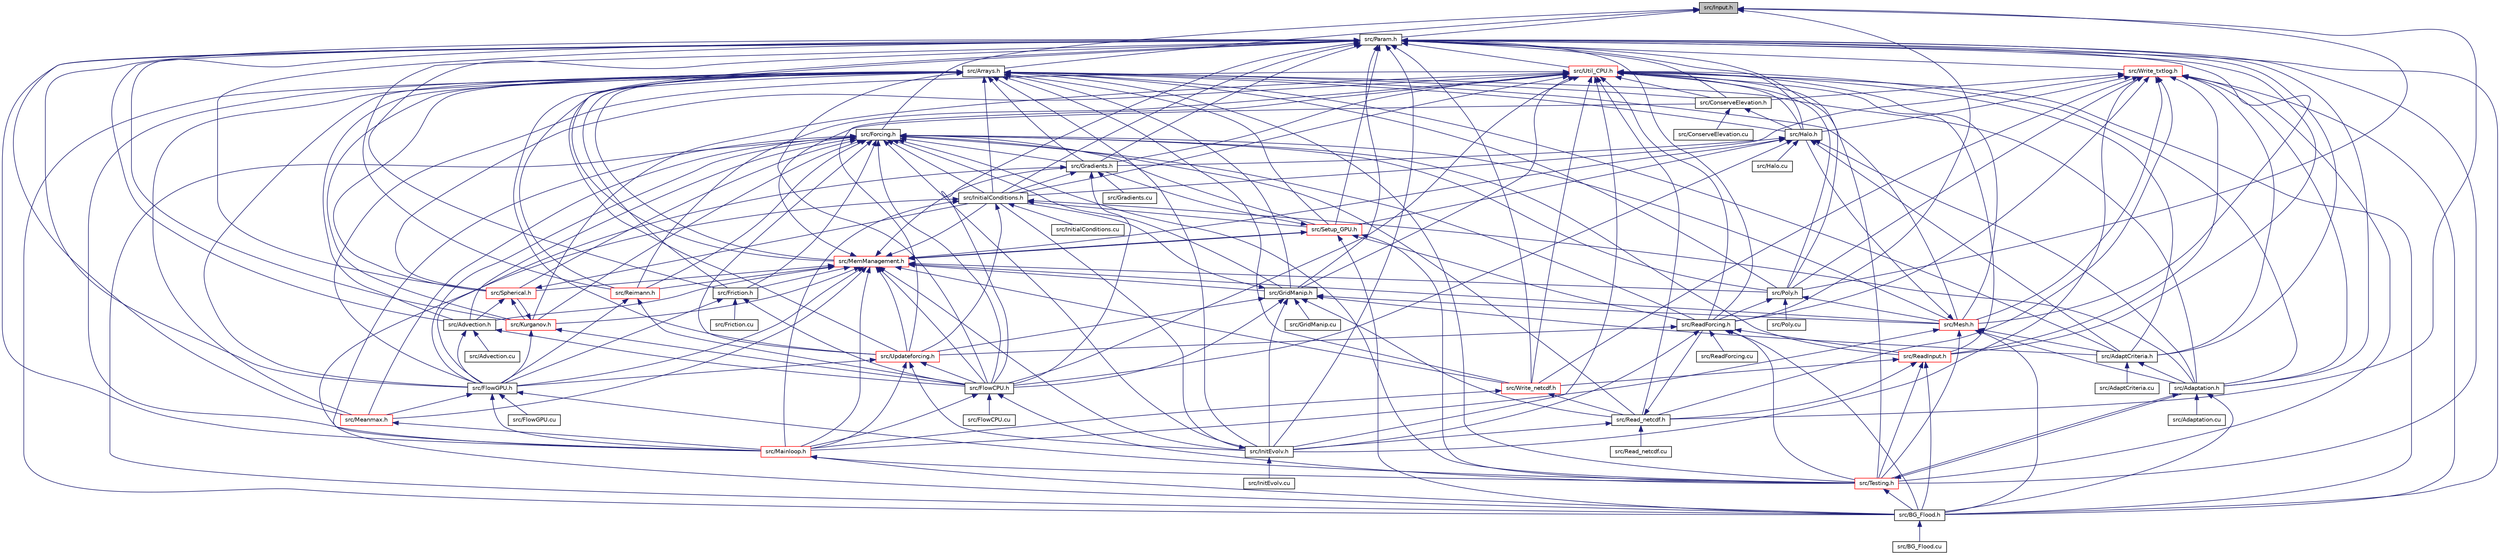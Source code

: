 digraph "src/Input.h"
{
 // LATEX_PDF_SIZE
  bgcolor="transparent";
  edge [fontname="Helvetica",fontsize="10",labelfontname="Helvetica",labelfontsize="10"];
  node [fontname="Helvetica",fontsize="10",shape=record];
  Node1 [label="src/Input.h",height=0.2,width=0.4,color="black", fillcolor="grey75", style="filled", fontcolor="black",tooltip=" "];
  Node1 -> Node2 [dir="back",color="midnightblue",fontsize="10",style="solid",fontname="Helvetica"];
  Node2 [label="src/Arrays.h",height=0.2,width=0.4,color="black",URL="$Arrays_8h.html",tooltip=" "];
  Node2 -> Node3 [dir="back",color="midnightblue",fontsize="10",style="solid",fontname="Helvetica"];
  Node3 [label="src/Adaptation.h",height=0.2,width=0.4,color="black",URL="$Adaptation_8h.html",tooltip=" "];
  Node3 -> Node4 [dir="back",color="midnightblue",fontsize="10",style="solid",fontname="Helvetica"];
  Node4 [label="src/Adaptation.cu",height=0.2,width=0.4,color="black",URL="$Adaptation_8cu.html",tooltip=" "];
  Node3 -> Node5 [dir="back",color="midnightblue",fontsize="10",style="solid",fontname="Helvetica"];
  Node5 [label="src/BG_Flood.h",height=0.2,width=0.4,color="black",URL="$BG__Flood_8h.html",tooltip=" "];
  Node5 -> Node6 [dir="back",color="midnightblue",fontsize="10",style="solid",fontname="Helvetica"];
  Node6 [label="src/BG_Flood.cu",height=0.2,width=0.4,color="black",URL="$BG__Flood_8cu.html",tooltip=" "];
  Node3 -> Node7 [dir="back",color="midnightblue",fontsize="10",style="solid",fontname="Helvetica"];
  Node7 [label="src/Testing.h",height=0.2,width=0.4,color="red",URL="$Testing_8h.html",tooltip=" "];
  Node7 -> Node3 [dir="back",color="midnightblue",fontsize="10",style="solid",fontname="Helvetica"];
  Node7 -> Node5 [dir="back",color="midnightblue",fontsize="10",style="solid",fontname="Helvetica"];
  Node2 -> Node9 [dir="back",color="midnightblue",fontsize="10",style="solid",fontname="Helvetica"];
  Node9 [label="src/AdaptCriteria.h",height=0.2,width=0.4,color="black",URL="$AdaptCriteria_8h.html",tooltip=" "];
  Node9 -> Node3 [dir="back",color="midnightblue",fontsize="10",style="solid",fontname="Helvetica"];
  Node9 -> Node10 [dir="back",color="midnightblue",fontsize="10",style="solid",fontname="Helvetica"];
  Node10 [label="src/AdaptCriteria.cu",height=0.2,width=0.4,color="black",URL="$AdaptCriteria_8cu.html",tooltip=" "];
  Node2 -> Node11 [dir="back",color="midnightblue",fontsize="10",style="solid",fontname="Helvetica"];
  Node11 [label="src/Advection.h",height=0.2,width=0.4,color="black",URL="$Advection_8h.html",tooltip=" "];
  Node11 -> Node12 [dir="back",color="midnightblue",fontsize="10",style="solid",fontname="Helvetica"];
  Node12 [label="src/Advection.cu",height=0.2,width=0.4,color="black",URL="$Advection_8cu.html",tooltip=" "];
  Node11 -> Node13 [dir="back",color="midnightblue",fontsize="10",style="solid",fontname="Helvetica"];
  Node13 [label="src/FlowCPU.h",height=0.2,width=0.4,color="black",URL="$FlowCPU_8h.html",tooltip=" "];
  Node13 -> Node14 [dir="back",color="midnightblue",fontsize="10",style="solid",fontname="Helvetica"];
  Node14 [label="src/FlowCPU.cu",height=0.2,width=0.4,color="black",URL="$FlowCPU_8cu.html",tooltip=" "];
  Node13 -> Node15 [dir="back",color="midnightblue",fontsize="10",style="solid",fontname="Helvetica"];
  Node15 [label="src/Mainloop.h",height=0.2,width=0.4,color="red",URL="$Mainloop_8h.html",tooltip=" "];
  Node15 -> Node5 [dir="back",color="midnightblue",fontsize="10",style="solid",fontname="Helvetica"];
  Node15 -> Node7 [dir="back",color="midnightblue",fontsize="10",style="solid",fontname="Helvetica"];
  Node13 -> Node7 [dir="back",color="midnightblue",fontsize="10",style="solid",fontname="Helvetica"];
  Node11 -> Node17 [dir="back",color="midnightblue",fontsize="10",style="solid",fontname="Helvetica"];
  Node17 [label="src/FlowGPU.h",height=0.2,width=0.4,color="black",URL="$FlowGPU_8h.html",tooltip=" "];
  Node17 -> Node18 [dir="back",color="midnightblue",fontsize="10",style="solid",fontname="Helvetica"];
  Node18 [label="src/FlowGPU.cu",height=0.2,width=0.4,color="black",URL="$FlowGPU_8cu.html",tooltip=" "];
  Node17 -> Node15 [dir="back",color="midnightblue",fontsize="10",style="solid",fontname="Helvetica"];
  Node17 -> Node19 [dir="back",color="midnightblue",fontsize="10",style="solid",fontname="Helvetica"];
  Node19 [label="src/Meanmax.h",height=0.2,width=0.4,color="red",URL="$Meanmax_8h.html",tooltip=" "];
  Node19 -> Node15 [dir="back",color="midnightblue",fontsize="10",style="solid",fontname="Helvetica"];
  Node17 -> Node7 [dir="back",color="midnightblue",fontsize="10",style="solid",fontname="Helvetica"];
  Node2 -> Node5 [dir="back",color="midnightblue",fontsize="10",style="solid",fontname="Helvetica"];
  Node2 -> Node21 [dir="back",color="midnightblue",fontsize="10",style="solid",fontname="Helvetica"];
  Node21 [label="src/ConserveElevation.h",height=0.2,width=0.4,color="black",URL="$ConserveElevation_8h.html",tooltip=" "];
  Node21 -> Node22 [dir="back",color="midnightblue",fontsize="10",style="solid",fontname="Helvetica"];
  Node22 [label="src/ConserveElevation.cu",height=0.2,width=0.4,color="black",URL="$ConserveElevation_8cu.html",tooltip=" "];
  Node21 -> Node23 [dir="back",color="midnightblue",fontsize="10",style="solid",fontname="Helvetica"];
  Node23 [label="src/Halo.h",height=0.2,width=0.4,color="black",URL="$Halo_8h.html",tooltip=" "];
  Node23 -> Node3 [dir="back",color="midnightblue",fontsize="10",style="solid",fontname="Helvetica"];
  Node23 -> Node9 [dir="back",color="midnightblue",fontsize="10",style="solid",fontname="Helvetica"];
  Node23 -> Node13 [dir="back",color="midnightblue",fontsize="10",style="solid",fontname="Helvetica"];
  Node23 -> Node24 [dir="back",color="midnightblue",fontsize="10",style="solid",fontname="Helvetica"];
  Node24 [label="src/Gradients.h",height=0.2,width=0.4,color="black",URL="$Gradients_8h.html",tooltip=" "];
  Node24 -> Node13 [dir="back",color="midnightblue",fontsize="10",style="solid",fontname="Helvetica"];
  Node24 -> Node17 [dir="back",color="midnightblue",fontsize="10",style="solid",fontname="Helvetica"];
  Node24 -> Node25 [dir="back",color="midnightblue",fontsize="10",style="solid",fontname="Helvetica"];
  Node25 [label="src/Gradients.cu",height=0.2,width=0.4,color="black",URL="$Gradients_8cu.html",tooltip=" "];
  Node24 -> Node26 [dir="back",color="midnightblue",fontsize="10",style="solid",fontname="Helvetica"];
  Node26 [label="src/InitialConditions.h",height=0.2,width=0.4,color="black",URL="$InitialConditions_8h.html",tooltip=" "];
  Node26 -> Node3 [dir="back",color="midnightblue",fontsize="10",style="solid",fontname="Helvetica"];
  Node26 -> Node5 [dir="back",color="midnightblue",fontsize="10",style="solid",fontname="Helvetica"];
  Node26 -> Node27 [dir="back",color="midnightblue",fontsize="10",style="solid",fontname="Helvetica"];
  Node27 [label="src/InitialConditions.cu",height=0.2,width=0.4,color="black",URL="$InitialConditions_8cu.html",tooltip=" "];
  Node26 -> Node15 [dir="back",color="midnightblue",fontsize="10",style="solid",fontname="Helvetica"];
  Node26 -> Node28 [dir="back",color="midnightblue",fontsize="10",style="solid",fontname="Helvetica"];
  Node28 [label="src/Setup_GPU.h",height=0.2,width=0.4,color="red",URL="$Setup__GPU_8h.html",tooltip=" "];
  Node28 -> Node5 [dir="back",color="midnightblue",fontsize="10",style="solid",fontname="Helvetica"];
  Node28 -> Node24 [dir="back",color="midnightblue",fontsize="10",style="solid",fontname="Helvetica"];
  Node28 -> Node29 [dir="back",color="midnightblue",fontsize="10",style="solid",fontname="Helvetica"];
  Node29 [label="src/MemManagement.h",height=0.2,width=0.4,color="red",URL="$MemManagement_8h.html",tooltip=" "];
  Node29 -> Node11 [dir="back",color="midnightblue",fontsize="10",style="solid",fontname="Helvetica"];
  Node29 -> Node21 [dir="back",color="midnightblue",fontsize="10",style="solid",fontname="Helvetica"];
  Node29 -> Node13 [dir="back",color="midnightblue",fontsize="10",style="solid",fontname="Helvetica"];
  Node29 -> Node17 [dir="back",color="midnightblue",fontsize="10",style="solid",fontname="Helvetica"];
  Node29 -> Node32 [dir="back",color="midnightblue",fontsize="10",style="solid",fontname="Helvetica"];
  Node32 [label="src/Friction.h",height=0.2,width=0.4,color="black",URL="$Friction_8h.html",tooltip=" "];
  Node32 -> Node13 [dir="back",color="midnightblue",fontsize="10",style="solid",fontname="Helvetica"];
  Node32 -> Node17 [dir="back",color="midnightblue",fontsize="10",style="solid",fontname="Helvetica"];
  Node32 -> Node33 [dir="back",color="midnightblue",fontsize="10",style="solid",fontname="Helvetica"];
  Node33 [label="src/Friction.cu",height=0.2,width=0.4,color="black",URL="$Friction_8cu.html",tooltip=" "];
  Node29 -> Node24 [dir="back",color="midnightblue",fontsize="10",style="solid",fontname="Helvetica"];
  Node29 -> Node34 [dir="back",color="midnightblue",fontsize="10",style="solid",fontname="Helvetica"];
  Node34 [label="src/GridManip.h",height=0.2,width=0.4,color="black",URL="$GridManip_8h.html",tooltip=" "];
  Node34 -> Node9 [dir="back",color="midnightblue",fontsize="10",style="solid",fontname="Helvetica"];
  Node34 -> Node13 [dir="back",color="midnightblue",fontsize="10",style="solid",fontname="Helvetica"];
  Node34 -> Node35 [dir="back",color="midnightblue",fontsize="10",style="solid",fontname="Helvetica"];
  Node35 [label="src/GridManip.cu",height=0.2,width=0.4,color="black",URL="$GridManip_8cu.html",tooltip=" "];
  Node34 -> Node36 [dir="back",color="midnightblue",fontsize="10",style="solid",fontname="Helvetica"];
  Node36 [label="src/InitEvolv.h",height=0.2,width=0.4,color="black",URL="$InitEvolv_8h.html",tooltip=" "];
  Node36 -> Node37 [dir="back",color="midnightblue",fontsize="10",style="solid",fontname="Helvetica"];
  Node37 [label="src/InitEvolv.cu",height=0.2,width=0.4,color="black",URL="$InitEvolv_8cu.html",tooltip=" "];
  Node36 -> Node26 [dir="back",color="midnightblue",fontsize="10",style="solid",fontname="Helvetica"];
  Node34 -> Node26 [dir="back",color="midnightblue",fontsize="10",style="solid",fontname="Helvetica"];
  Node34 -> Node38 [dir="back",color="midnightblue",fontsize="10",style="solid",fontname="Helvetica"];
  Node38 [label="src/Mesh.h",height=0.2,width=0.4,color="red",URL="$Mesh_8h.html",tooltip=" "];
  Node38 -> Node3 [dir="back",color="midnightblue",fontsize="10",style="solid",fontname="Helvetica"];
  Node38 -> Node9 [dir="back",color="midnightblue",fontsize="10",style="solid",fontname="Helvetica"];
  Node38 -> Node5 [dir="back",color="midnightblue",fontsize="10",style="solid",fontname="Helvetica"];
  Node38 -> Node23 [dir="back",color="midnightblue",fontsize="10",style="solid",fontname="Helvetica"];
  Node38 -> Node15 [dir="back",color="midnightblue",fontsize="10",style="solid",fontname="Helvetica"];
  Node38 -> Node7 [dir="back",color="midnightblue",fontsize="10",style="solid",fontname="Helvetica"];
  Node34 -> Node40 [dir="back",color="midnightblue",fontsize="10",style="solid",fontname="Helvetica"];
  Node40 [label="src/Read_netcdf.h",height=0.2,width=0.4,color="black",URL="$Read__netcdf_8h.html",tooltip=" "];
  Node40 -> Node36 [dir="back",color="midnightblue",fontsize="10",style="solid",fontname="Helvetica"];
  Node40 -> Node41 [dir="back",color="midnightblue",fontsize="10",style="solid",fontname="Helvetica"];
  Node41 [label="src/Read_netcdf.cu",height=0.2,width=0.4,color="black",URL="$Read__netcdf_8cu.html",tooltip=" "];
  Node40 -> Node42 [dir="back",color="midnightblue",fontsize="10",style="solid",fontname="Helvetica"];
  Node42 [label="src/ReadForcing.h",height=0.2,width=0.4,color="black",URL="$ReadForcing_8h.html",tooltip=" "];
  Node42 -> Node5 [dir="back",color="midnightblue",fontsize="10",style="solid",fontname="Helvetica"];
  Node42 -> Node36 [dir="back",color="midnightblue",fontsize="10",style="solid",fontname="Helvetica"];
  Node42 -> Node43 [dir="back",color="midnightblue",fontsize="10",style="solid",fontname="Helvetica"];
  Node43 [label="src/ReadForcing.cu",height=0.2,width=0.4,color="black",URL="$ReadForcing_8cu.html",tooltip=" "];
  Node42 -> Node44 [dir="back",color="midnightblue",fontsize="10",style="solid",fontname="Helvetica"];
  Node44 [label="src/ReadInput.h",height=0.2,width=0.4,color="red",URL="$ReadInput_8h.html",tooltip=" "];
  Node44 -> Node5 [dir="back",color="midnightblue",fontsize="10",style="solid",fontname="Helvetica"];
  Node44 -> Node40 [dir="back",color="midnightblue",fontsize="10",style="solid",fontname="Helvetica"];
  Node44 -> Node7 [dir="back",color="midnightblue",fontsize="10",style="solid",fontname="Helvetica"];
  Node44 -> Node48 [dir="back",color="midnightblue",fontsize="10",style="solid",fontname="Helvetica"];
  Node48 [label="src/Write_netcdf.h",height=0.2,width=0.4,color="red",URL="$Write__netcdf_8h.html",tooltip=" "];
  Node48 -> Node15 [dir="back",color="midnightblue",fontsize="10",style="solid",fontname="Helvetica"];
  Node48 -> Node40 [dir="back",color="midnightblue",fontsize="10",style="solid",fontname="Helvetica"];
  Node42 -> Node7 [dir="back",color="midnightblue",fontsize="10",style="solid",fontname="Helvetica"];
  Node42 -> Node50 [dir="back",color="midnightblue",fontsize="10",style="solid",fontname="Helvetica"];
  Node50 [label="src/Updateforcing.h",height=0.2,width=0.4,color="red",URL="$Updateforcing_8h.html",tooltip=" "];
  Node50 -> Node13 [dir="back",color="midnightblue",fontsize="10",style="solid",fontname="Helvetica"];
  Node50 -> Node17 [dir="back",color="midnightblue",fontsize="10",style="solid",fontname="Helvetica"];
  Node50 -> Node36 [dir="back",color="midnightblue",fontsize="10",style="solid",fontname="Helvetica"];
  Node50 -> Node15 [dir="back",color="midnightblue",fontsize="10",style="solid",fontname="Helvetica"];
  Node34 -> Node50 [dir="back",color="midnightblue",fontsize="10",style="solid",fontname="Helvetica"];
  Node29 -> Node23 [dir="back",color="midnightblue",fontsize="10",style="solid",fontname="Helvetica"];
  Node29 -> Node36 [dir="back",color="midnightblue",fontsize="10",style="solid",fontname="Helvetica"];
  Node29 -> Node26 [dir="back",color="midnightblue",fontsize="10",style="solid",fontname="Helvetica"];
  Node29 -> Node52 [dir="back",color="midnightblue",fontsize="10",style="solid",fontname="Helvetica"];
  Node52 [label="src/Kurganov.h",height=0.2,width=0.4,color="red",URL="$Kurganov_8h.html",tooltip=" "];
  Node52 -> Node13 [dir="back",color="midnightblue",fontsize="10",style="solid",fontname="Helvetica"];
  Node52 -> Node17 [dir="back",color="midnightblue",fontsize="10",style="solid",fontname="Helvetica"];
  Node52 -> Node54 [dir="back",color="midnightblue",fontsize="10",style="solid",fontname="Helvetica"];
  Node54 [label="src/Spherical.h",height=0.2,width=0.4,color="red",URL="$Spherical_8h.html",tooltip=" "];
  Node54 -> Node11 [dir="back",color="midnightblue",fontsize="10",style="solid",fontname="Helvetica"];
  Node54 -> Node26 [dir="back",color="midnightblue",fontsize="10",style="solid",fontname="Helvetica"];
  Node54 -> Node52 [dir="back",color="midnightblue",fontsize="10",style="solid",fontname="Helvetica"];
  Node29 -> Node15 [dir="back",color="midnightblue",fontsize="10",style="solid",fontname="Helvetica"];
  Node29 -> Node19 [dir="back",color="midnightblue",fontsize="10",style="solid",fontname="Helvetica"];
  Node29 -> Node38 [dir="back",color="midnightblue",fontsize="10",style="solid",fontname="Helvetica"];
  Node29 -> Node57 [dir="back",color="midnightblue",fontsize="10",style="solid",fontname="Helvetica"];
  Node57 [label="src/Poly.h",height=0.2,width=0.4,color="black",URL="$Poly_8h.html",tooltip=" "];
  Node57 -> Node38 [dir="back",color="midnightblue",fontsize="10",style="solid",fontname="Helvetica"];
  Node57 -> Node58 [dir="back",color="midnightblue",fontsize="10",style="solid",fontname="Helvetica"];
  Node58 [label="src/Poly.cu",height=0.2,width=0.4,color="black",URL="$Poly_8cu.html",tooltip=" "];
  Node57 -> Node42 [dir="back",color="midnightblue",fontsize="10",style="solid",fontname="Helvetica"];
  Node29 -> Node59 [dir="back",color="midnightblue",fontsize="10",style="solid",fontname="Helvetica"];
  Node59 [label="src/Reimann.h",height=0.2,width=0.4,color="red",URL="$Reimann_8h.html",tooltip=" "];
  Node59 -> Node13 [dir="back",color="midnightblue",fontsize="10",style="solid",fontname="Helvetica"];
  Node59 -> Node17 [dir="back",color="midnightblue",fontsize="10",style="solid",fontname="Helvetica"];
  Node29 -> Node28 [dir="back",color="midnightblue",fontsize="10",style="solid",fontname="Helvetica"];
  Node29 -> Node54 [dir="back",color="midnightblue",fontsize="10",style="solid",fontname="Helvetica"];
  Node29 -> Node50 [dir="back",color="midnightblue",fontsize="10",style="solid",fontname="Helvetica"];
  Node29 -> Node48 [dir="back",color="midnightblue",fontsize="10",style="solid",fontname="Helvetica"];
  Node28 -> Node42 [dir="back",color="midnightblue",fontsize="10",style="solid",fontname="Helvetica"];
  Node28 -> Node7 [dir="back",color="midnightblue",fontsize="10",style="solid",fontname="Helvetica"];
  Node26 -> Node50 [dir="back",color="midnightblue",fontsize="10",style="solid",fontname="Helvetica"];
  Node23 -> Node62 [dir="back",color="midnightblue",fontsize="10",style="solid",fontname="Helvetica"];
  Node62 [label="src/Halo.cu",height=0.2,width=0.4,color="black",URL="$Halo_8cu.html",tooltip=" "];
  Node23 -> Node28 [dir="back",color="midnightblue",fontsize="10",style="solid",fontname="Helvetica"];
  Node2 -> Node13 [dir="back",color="midnightblue",fontsize="10",style="solid",fontname="Helvetica"];
  Node2 -> Node17 [dir="back",color="midnightblue",fontsize="10",style="solid",fontname="Helvetica"];
  Node2 -> Node32 [dir="back",color="midnightblue",fontsize="10",style="solid",fontname="Helvetica"];
  Node2 -> Node24 [dir="back",color="midnightblue",fontsize="10",style="solid",fontname="Helvetica"];
  Node2 -> Node34 [dir="back",color="midnightblue",fontsize="10",style="solid",fontname="Helvetica"];
  Node2 -> Node23 [dir="back",color="midnightblue",fontsize="10",style="solid",fontname="Helvetica"];
  Node2 -> Node36 [dir="back",color="midnightblue",fontsize="10",style="solid",fontname="Helvetica"];
  Node2 -> Node26 [dir="back",color="midnightblue",fontsize="10",style="solid",fontname="Helvetica"];
  Node2 -> Node52 [dir="back",color="midnightblue",fontsize="10",style="solid",fontname="Helvetica"];
  Node2 -> Node15 [dir="back",color="midnightblue",fontsize="10",style="solid",fontname="Helvetica"];
  Node2 -> Node19 [dir="back",color="midnightblue",fontsize="10",style="solid",fontname="Helvetica"];
  Node2 -> Node29 [dir="back",color="midnightblue",fontsize="10",style="solid",fontname="Helvetica"];
  Node2 -> Node38 [dir="back",color="midnightblue",fontsize="10",style="solid",fontname="Helvetica"];
  Node2 -> Node57 [dir="back",color="midnightblue",fontsize="10",style="solid",fontname="Helvetica"];
  Node2 -> Node59 [dir="back",color="midnightblue",fontsize="10",style="solid",fontname="Helvetica"];
  Node2 -> Node28 [dir="back",color="midnightblue",fontsize="10",style="solid",fontname="Helvetica"];
  Node2 -> Node54 [dir="back",color="midnightblue",fontsize="10",style="solid",fontname="Helvetica"];
  Node2 -> Node7 [dir="back",color="midnightblue",fontsize="10",style="solid",fontname="Helvetica"];
  Node2 -> Node50 [dir="back",color="midnightblue",fontsize="10",style="solid",fontname="Helvetica"];
  Node2 -> Node48 [dir="back",color="midnightblue",fontsize="10",style="solid",fontname="Helvetica"];
  Node1 -> Node63 [dir="back",color="midnightblue",fontsize="10",style="solid",fontname="Helvetica"];
  Node63 [label="src/Forcing.h",height=0.2,width=0.4,color="black",URL="$Forcing_8h.html",tooltip=" "];
  Node63 -> Node11 [dir="back",color="midnightblue",fontsize="10",style="solid",fontname="Helvetica"];
  Node63 -> Node5 [dir="back",color="midnightblue",fontsize="10",style="solid",fontname="Helvetica"];
  Node63 -> Node13 [dir="back",color="midnightblue",fontsize="10",style="solid",fontname="Helvetica"];
  Node63 -> Node17 [dir="back",color="midnightblue",fontsize="10",style="solid",fontname="Helvetica"];
  Node63 -> Node32 [dir="back",color="midnightblue",fontsize="10",style="solid",fontname="Helvetica"];
  Node63 -> Node24 [dir="back",color="midnightblue",fontsize="10",style="solid",fontname="Helvetica"];
  Node63 -> Node34 [dir="back",color="midnightblue",fontsize="10",style="solid",fontname="Helvetica"];
  Node63 -> Node36 [dir="back",color="midnightblue",fontsize="10",style="solid",fontname="Helvetica"];
  Node63 -> Node26 [dir="back",color="midnightblue",fontsize="10",style="solid",fontname="Helvetica"];
  Node63 -> Node52 [dir="back",color="midnightblue",fontsize="10",style="solid",fontname="Helvetica"];
  Node63 -> Node15 [dir="back",color="midnightblue",fontsize="10",style="solid",fontname="Helvetica"];
  Node63 -> Node19 [dir="back",color="midnightblue",fontsize="10",style="solid",fontname="Helvetica"];
  Node63 -> Node38 [dir="back",color="midnightblue",fontsize="10",style="solid",fontname="Helvetica"];
  Node63 -> Node57 [dir="back",color="midnightblue",fontsize="10",style="solid",fontname="Helvetica"];
  Node63 -> Node40 [dir="back",color="midnightblue",fontsize="10",style="solid",fontname="Helvetica"];
  Node63 -> Node42 [dir="back",color="midnightblue",fontsize="10",style="solid",fontname="Helvetica"];
  Node63 -> Node44 [dir="back",color="midnightblue",fontsize="10",style="solid",fontname="Helvetica"];
  Node63 -> Node59 [dir="back",color="midnightblue",fontsize="10",style="solid",fontname="Helvetica"];
  Node63 -> Node28 [dir="back",color="midnightblue",fontsize="10",style="solid",fontname="Helvetica"];
  Node63 -> Node54 [dir="back",color="midnightblue",fontsize="10",style="solid",fontname="Helvetica"];
  Node63 -> Node7 [dir="back",color="midnightblue",fontsize="10",style="solid",fontname="Helvetica"];
  Node63 -> Node50 [dir="back",color="midnightblue",fontsize="10",style="solid",fontname="Helvetica"];
  Node1 -> Node64 [dir="back",color="midnightblue",fontsize="10",style="solid",fontname="Helvetica"];
  Node64 [label="src/Param.h",height=0.2,width=0.4,color="black",URL="$Param_8h.html",tooltip=" "];
  Node64 -> Node3 [dir="back",color="midnightblue",fontsize="10",style="solid",fontname="Helvetica"];
  Node64 -> Node9 [dir="back",color="midnightblue",fontsize="10",style="solid",fontname="Helvetica"];
  Node64 -> Node11 [dir="back",color="midnightblue",fontsize="10",style="solid",fontname="Helvetica"];
  Node64 -> Node5 [dir="back",color="midnightblue",fontsize="10",style="solid",fontname="Helvetica"];
  Node64 -> Node21 [dir="back",color="midnightblue",fontsize="10",style="solid",fontname="Helvetica"];
  Node64 -> Node13 [dir="back",color="midnightblue",fontsize="10",style="solid",fontname="Helvetica"];
  Node64 -> Node17 [dir="back",color="midnightblue",fontsize="10",style="solid",fontname="Helvetica"];
  Node64 -> Node32 [dir="back",color="midnightblue",fontsize="10",style="solid",fontname="Helvetica"];
  Node64 -> Node24 [dir="back",color="midnightblue",fontsize="10",style="solid",fontname="Helvetica"];
  Node64 -> Node34 [dir="back",color="midnightblue",fontsize="10",style="solid",fontname="Helvetica"];
  Node64 -> Node23 [dir="back",color="midnightblue",fontsize="10",style="solid",fontname="Helvetica"];
  Node64 -> Node36 [dir="back",color="midnightblue",fontsize="10",style="solid",fontname="Helvetica"];
  Node64 -> Node26 [dir="back",color="midnightblue",fontsize="10",style="solid",fontname="Helvetica"];
  Node64 -> Node52 [dir="back",color="midnightblue",fontsize="10",style="solid",fontname="Helvetica"];
  Node64 -> Node15 [dir="back",color="midnightblue",fontsize="10",style="solid",fontname="Helvetica"];
  Node64 -> Node19 [dir="back",color="midnightblue",fontsize="10",style="solid",fontname="Helvetica"];
  Node64 -> Node29 [dir="back",color="midnightblue",fontsize="10",style="solid",fontname="Helvetica"];
  Node64 -> Node38 [dir="back",color="midnightblue",fontsize="10",style="solid",fontname="Helvetica"];
  Node64 -> Node57 [dir="back",color="midnightblue",fontsize="10",style="solid",fontname="Helvetica"];
  Node64 -> Node42 [dir="back",color="midnightblue",fontsize="10",style="solid",fontname="Helvetica"];
  Node64 -> Node44 [dir="back",color="midnightblue",fontsize="10",style="solid",fontname="Helvetica"];
  Node64 -> Node59 [dir="back",color="midnightblue",fontsize="10",style="solid",fontname="Helvetica"];
  Node64 -> Node28 [dir="back",color="midnightblue",fontsize="10",style="solid",fontname="Helvetica"];
  Node64 -> Node54 [dir="back",color="midnightblue",fontsize="10",style="solid",fontname="Helvetica"];
  Node64 -> Node7 [dir="back",color="midnightblue",fontsize="10",style="solid",fontname="Helvetica"];
  Node64 -> Node50 [dir="back",color="midnightblue",fontsize="10",style="solid",fontname="Helvetica"];
  Node64 -> Node65 [dir="back",color="midnightblue",fontsize="10",style="solid",fontname="Helvetica"];
  Node65 [label="src/Util_CPU.h",height=0.2,width=0.4,color="red",URL="$Util__CPU_8h.html",tooltip=" "];
  Node65 -> Node3 [dir="back",color="midnightblue",fontsize="10",style="solid",fontname="Helvetica"];
  Node65 -> Node9 [dir="back",color="midnightblue",fontsize="10",style="solid",fontname="Helvetica"];
  Node65 -> Node5 [dir="back",color="midnightblue",fontsize="10",style="solid",fontname="Helvetica"];
  Node65 -> Node21 [dir="back",color="midnightblue",fontsize="10",style="solid",fontname="Helvetica"];
  Node65 -> Node13 [dir="back",color="midnightblue",fontsize="10",style="solid",fontname="Helvetica"];
  Node65 -> Node17 [dir="back",color="midnightblue",fontsize="10",style="solid",fontname="Helvetica"];
  Node65 -> Node24 [dir="back",color="midnightblue",fontsize="10",style="solid",fontname="Helvetica"];
  Node65 -> Node34 [dir="back",color="midnightblue",fontsize="10",style="solid",fontname="Helvetica"];
  Node65 -> Node23 [dir="back",color="midnightblue",fontsize="10",style="solid",fontname="Helvetica"];
  Node65 -> Node36 [dir="back",color="midnightblue",fontsize="10",style="solid",fontname="Helvetica"];
  Node65 -> Node26 [dir="back",color="midnightblue",fontsize="10",style="solid",fontname="Helvetica"];
  Node65 -> Node52 [dir="back",color="midnightblue",fontsize="10",style="solid",fontname="Helvetica"];
  Node65 -> Node38 [dir="back",color="midnightblue",fontsize="10",style="solid",fontname="Helvetica"];
  Node65 -> Node57 [dir="back",color="midnightblue",fontsize="10",style="solid",fontname="Helvetica"];
  Node65 -> Node40 [dir="back",color="midnightblue",fontsize="10",style="solid",fontname="Helvetica"];
  Node65 -> Node42 [dir="back",color="midnightblue",fontsize="10",style="solid",fontname="Helvetica"];
  Node65 -> Node44 [dir="back",color="midnightblue",fontsize="10",style="solid",fontname="Helvetica"];
  Node65 -> Node59 [dir="back",color="midnightblue",fontsize="10",style="solid",fontname="Helvetica"];
  Node65 -> Node54 [dir="back",color="midnightblue",fontsize="10",style="solid",fontname="Helvetica"];
  Node65 -> Node7 [dir="back",color="midnightblue",fontsize="10",style="solid",fontname="Helvetica"];
  Node65 -> Node50 [dir="back",color="midnightblue",fontsize="10",style="solid",fontname="Helvetica"];
  Node65 -> Node48 [dir="back",color="midnightblue",fontsize="10",style="solid",fontname="Helvetica"];
  Node64 -> Node48 [dir="back",color="midnightblue",fontsize="10",style="solid",fontname="Helvetica"];
  Node64 -> Node67 [dir="back",color="midnightblue",fontsize="10",style="solid",fontname="Helvetica"];
  Node67 [label="src/Write_txtlog.h",height=0.2,width=0.4,color="red",URL="$Write__txtlog_8h.html",tooltip=" "];
  Node67 -> Node3 [dir="back",color="midnightblue",fontsize="10",style="solid",fontname="Helvetica"];
  Node67 -> Node9 [dir="back",color="midnightblue",fontsize="10",style="solid",fontname="Helvetica"];
  Node67 -> Node5 [dir="back",color="midnightblue",fontsize="10",style="solid",fontname="Helvetica"];
  Node67 -> Node21 [dir="back",color="midnightblue",fontsize="10",style="solid",fontname="Helvetica"];
  Node67 -> Node23 [dir="back",color="midnightblue",fontsize="10",style="solid",fontname="Helvetica"];
  Node67 -> Node36 [dir="back",color="midnightblue",fontsize="10",style="solid",fontname="Helvetica"];
  Node67 -> Node26 [dir="back",color="midnightblue",fontsize="10",style="solid",fontname="Helvetica"];
  Node67 -> Node38 [dir="back",color="midnightblue",fontsize="10",style="solid",fontname="Helvetica"];
  Node67 -> Node57 [dir="back",color="midnightblue",fontsize="10",style="solid",fontname="Helvetica"];
  Node67 -> Node40 [dir="back",color="midnightblue",fontsize="10",style="solid",fontname="Helvetica"];
  Node67 -> Node42 [dir="back",color="midnightblue",fontsize="10",style="solid",fontname="Helvetica"];
  Node67 -> Node44 [dir="back",color="midnightblue",fontsize="10",style="solid",fontname="Helvetica"];
  Node67 -> Node7 [dir="back",color="midnightblue",fontsize="10",style="solid",fontname="Helvetica"];
  Node67 -> Node48 [dir="back",color="midnightblue",fontsize="10",style="solid",fontname="Helvetica"];
  Node1 -> Node57 [dir="back",color="midnightblue",fontsize="10",style="solid",fontname="Helvetica"];
  Node1 -> Node40 [dir="back",color="midnightblue",fontsize="10",style="solid",fontname="Helvetica"];
  Node1 -> Node42 [dir="back",color="midnightblue",fontsize="10",style="solid",fontname="Helvetica"];
}
